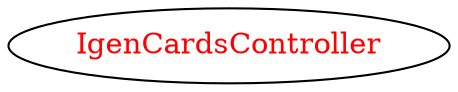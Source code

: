 digraph dependencyGraph {
 concentrate=true;
 ranksep="2.0";
 rankdir="LR"; 
 splines="ortho";
"IgenCardsController" [fontcolor="red"];
}